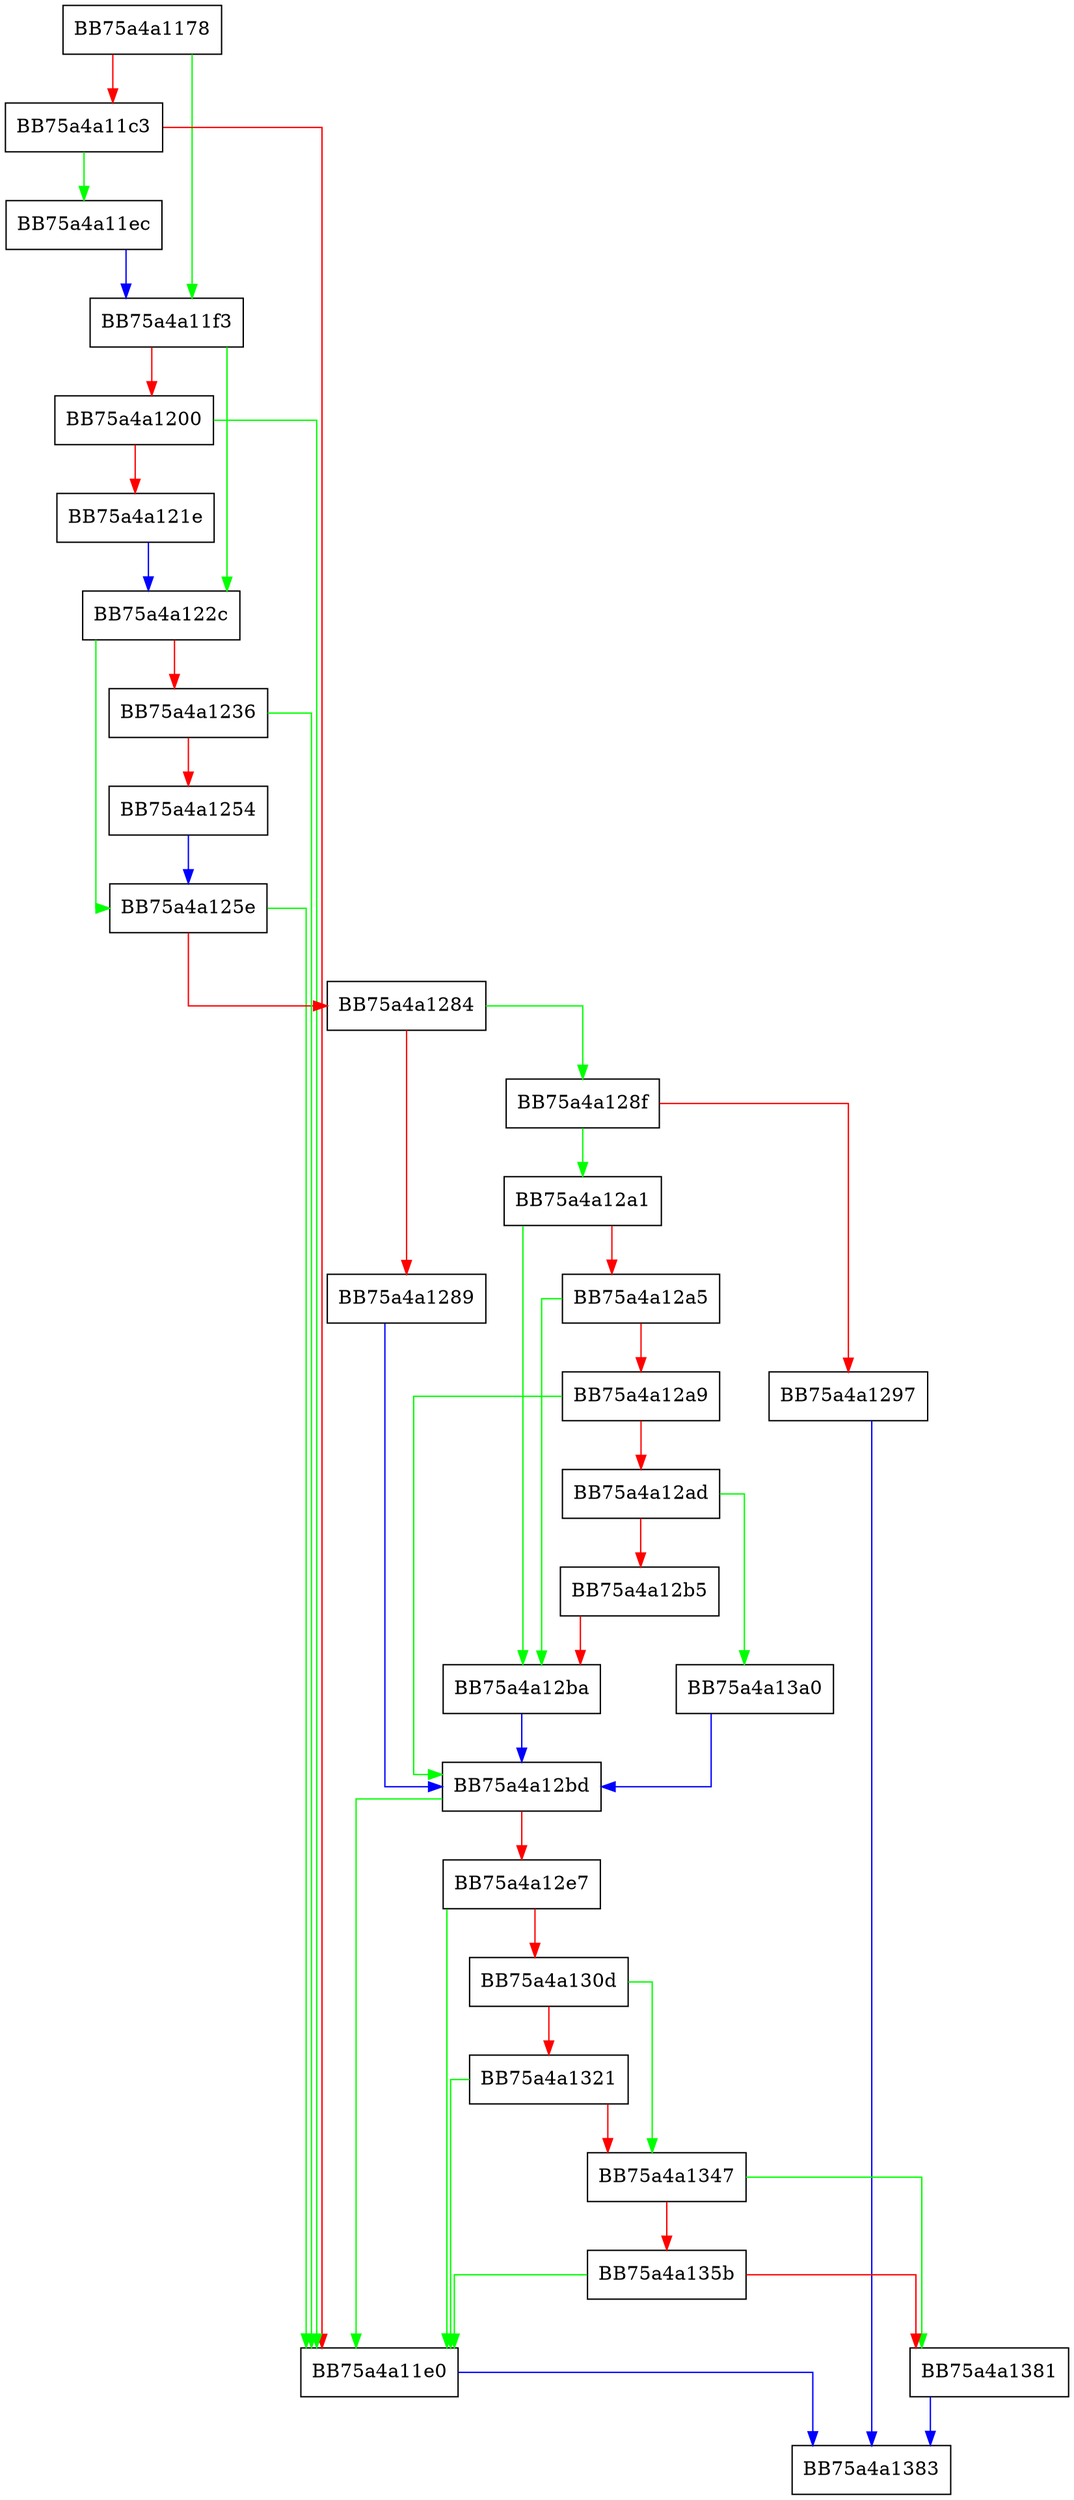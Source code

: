 digraph AddMediumPriProductInfo {
  node [shape="box"];
  graph [splines=ortho];
  BB75a4a1178 -> BB75a4a11f3 [color="green"];
  BB75a4a1178 -> BB75a4a11c3 [color="red"];
  BB75a4a11c3 -> BB75a4a11ec [color="green"];
  BB75a4a11c3 -> BB75a4a11e0 [color="red"];
  BB75a4a11e0 -> BB75a4a1383 [color="blue"];
  BB75a4a11ec -> BB75a4a11f3 [color="blue"];
  BB75a4a11f3 -> BB75a4a122c [color="green"];
  BB75a4a11f3 -> BB75a4a1200 [color="red"];
  BB75a4a1200 -> BB75a4a11e0 [color="green"];
  BB75a4a1200 -> BB75a4a121e [color="red"];
  BB75a4a121e -> BB75a4a122c [color="blue"];
  BB75a4a122c -> BB75a4a125e [color="green"];
  BB75a4a122c -> BB75a4a1236 [color="red"];
  BB75a4a1236 -> BB75a4a11e0 [color="green"];
  BB75a4a1236 -> BB75a4a1254 [color="red"];
  BB75a4a1254 -> BB75a4a125e [color="blue"];
  BB75a4a125e -> BB75a4a11e0 [color="green"];
  BB75a4a125e -> BB75a4a1284 [color="red"];
  BB75a4a1284 -> BB75a4a128f [color="green"];
  BB75a4a1284 -> BB75a4a1289 [color="red"];
  BB75a4a1289 -> BB75a4a12bd [color="blue"];
  BB75a4a128f -> BB75a4a12a1 [color="green"];
  BB75a4a128f -> BB75a4a1297 [color="red"];
  BB75a4a1297 -> BB75a4a1383 [color="blue"];
  BB75a4a12a1 -> BB75a4a12ba [color="green"];
  BB75a4a12a1 -> BB75a4a12a5 [color="red"];
  BB75a4a12a5 -> BB75a4a12ba [color="green"];
  BB75a4a12a5 -> BB75a4a12a9 [color="red"];
  BB75a4a12a9 -> BB75a4a12bd [color="green"];
  BB75a4a12a9 -> BB75a4a12ad [color="red"];
  BB75a4a12ad -> BB75a4a13a0 [color="green"];
  BB75a4a12ad -> BB75a4a12b5 [color="red"];
  BB75a4a12b5 -> BB75a4a12ba [color="red"];
  BB75a4a12ba -> BB75a4a12bd [color="blue"];
  BB75a4a12bd -> BB75a4a11e0 [color="green"];
  BB75a4a12bd -> BB75a4a12e7 [color="red"];
  BB75a4a12e7 -> BB75a4a11e0 [color="green"];
  BB75a4a12e7 -> BB75a4a130d [color="red"];
  BB75a4a130d -> BB75a4a1347 [color="green"];
  BB75a4a130d -> BB75a4a1321 [color="red"];
  BB75a4a1321 -> BB75a4a11e0 [color="green"];
  BB75a4a1321 -> BB75a4a1347 [color="red"];
  BB75a4a1347 -> BB75a4a1381 [color="green"];
  BB75a4a1347 -> BB75a4a135b [color="red"];
  BB75a4a135b -> BB75a4a11e0 [color="green"];
  BB75a4a135b -> BB75a4a1381 [color="red"];
  BB75a4a1381 -> BB75a4a1383 [color="blue"];
  BB75a4a13a0 -> BB75a4a12bd [color="blue"];
}